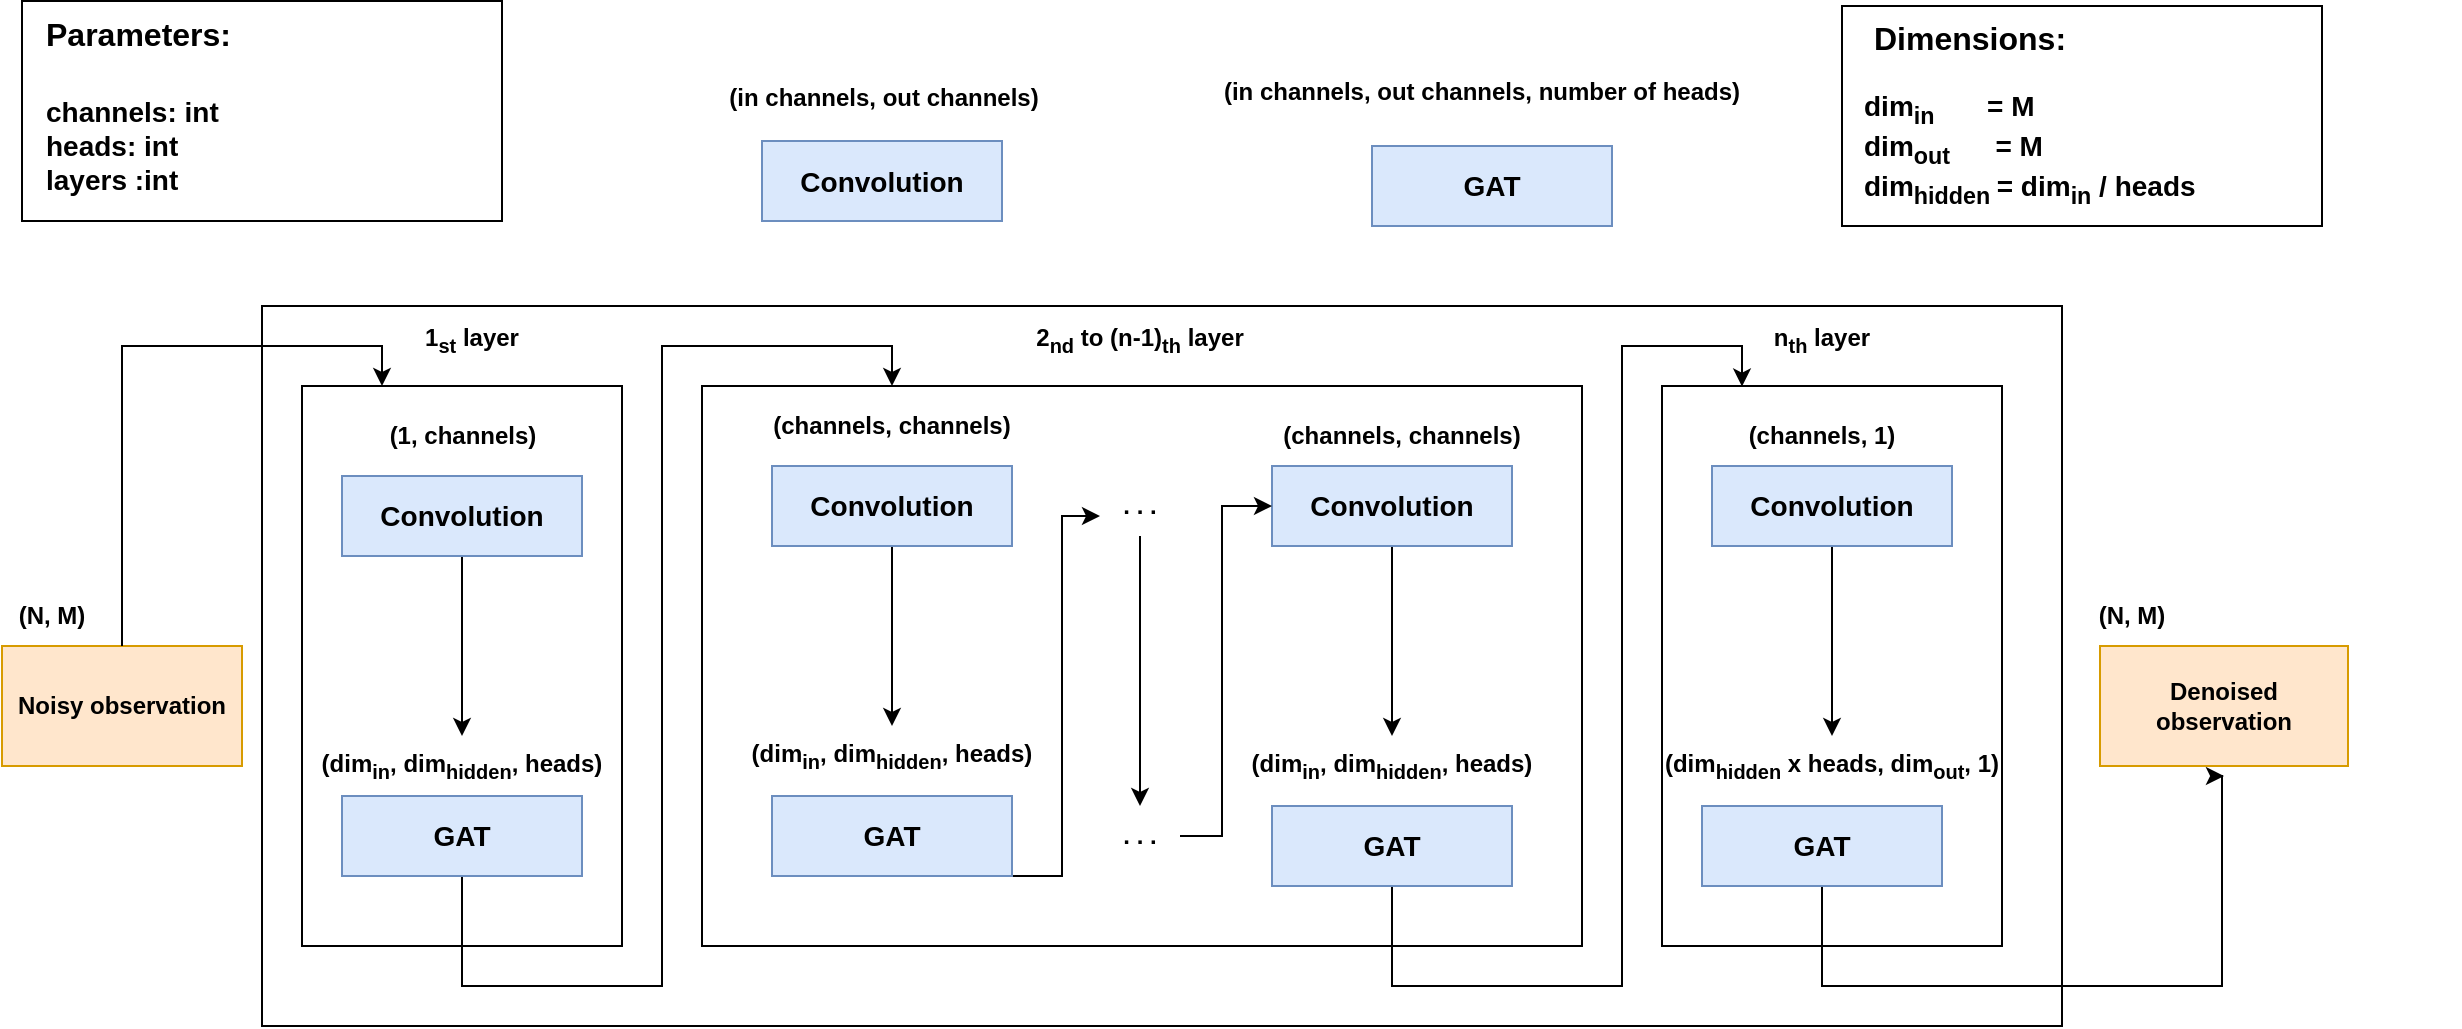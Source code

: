 <mxfile version="19.0.3" type="device"><diagram id="8o4IQU8atgozhpI6FhKl" name="Seite-1"><mxGraphModel dx="2062" dy="1225" grid="1" gridSize="10" guides="1" tooltips="1" connect="1" arrows="1" fold="1" page="1" pageScale="1" pageWidth="827" pageHeight="1169" math="0" shadow="0"><root><mxCell id="0"/><mxCell id="1" parent="0"/><mxCell id="Wvv0bufDl9MSIbwtCYLC-3" value="" style="rounded=0;whiteSpace=wrap;html=1;fillColor=none;fontStyle=1" parent="1" vertex="1"><mxGeometry x="260" y="320" width="900" height="360" as="geometry"/></mxCell><mxCell id="Wvv0bufDl9MSIbwtCYLC-25" value="" style="rounded=0;whiteSpace=wrap;html=1;fillColor=none;fontStyle=1" parent="1" vertex="1"><mxGeometry x="480" y="360" width="440" height="280" as="geometry"/></mxCell><mxCell id="ZvnGP3tSoHC25B4aRqv1-1" value="" style="rounded=0;whiteSpace=wrap;html=1;fontSize=14;align=left;fontStyle=1" vertex="1" parent="1"><mxGeometry x="1050" y="170" width="240" height="110" as="geometry"/></mxCell><mxCell id="Wvv0bufDl9MSIbwtCYLC-1" value="" style="rounded=0;whiteSpace=wrap;html=1;fillColor=none;fontStyle=1" parent="1" vertex="1"><mxGeometry x="280" y="360" width="160" height="280" as="geometry"/></mxCell><mxCell id="Wvv0bufDl9MSIbwtCYLC-5" value="Noisy observation" style="rounded=0;whiteSpace=wrap;html=1;fillColor=#ffe6cc;strokeColor=#d79b00;fontStyle=1" parent="1" vertex="1"><mxGeometry x="130" y="490" width="120" height="60" as="geometry"/></mxCell><mxCell id="Wvv0bufDl9MSIbwtCYLC-10" value="" style="endArrow=classic;html=1;rounded=0;fontStyle=1" parent="1" source="Wvv0bufDl9MSIbwtCYLC-5" edge="1"><mxGeometry width="50" height="50" relative="1" as="geometry"><mxPoint x="560" y="550" as="sourcePoint"/><mxPoint x="320" y="360" as="targetPoint"/><Array as="points"><mxPoint x="190" y="340"/><mxPoint x="320" y="340"/></Array></mxGeometry></mxCell><mxCell id="Wvv0bufDl9MSIbwtCYLC-14" value="&lt;font style=&quot;font-size: 12px;&quot;&gt;&lt;span&gt;1&lt;sub&gt;st&lt;/sub&gt; layer&lt;/span&gt;&lt;/font&gt;" style="text;html=1;strokeColor=none;fillColor=none;align=center;verticalAlign=middle;whiteSpace=wrap;rounded=0;fontSize=16;fontStyle=1" parent="1" vertex="1"><mxGeometry x="335" y="320" width="60" height="30" as="geometry"/></mxCell><mxCell id="Wvv0bufDl9MSIbwtCYLC-26" value="&lt;font style=&quot;font-size: 12px;&quot;&gt;&lt;span&gt;2&lt;sub&gt;nd&lt;/sub&gt;&amp;nbsp;to (n-1)&lt;sub&gt;th&lt;/sub&gt; layer&lt;/span&gt;&lt;/font&gt;" style="text;html=1;strokeColor=none;fillColor=none;align=center;verticalAlign=middle;whiteSpace=wrap;rounded=0;fontSize=16;fontStyle=1" parent="1" vertex="1"><mxGeometry x="644" y="320" width="110" height="30" as="geometry"/></mxCell><mxCell id="Wvv0bufDl9MSIbwtCYLC-28" value="&lt;font style=&quot;font-size: 12px;&quot;&gt;&lt;span&gt;n&lt;sub&gt;th&lt;/sub&gt; layer&lt;/span&gt;&lt;/font&gt;" style="text;html=1;strokeColor=none;fillColor=none;align=center;verticalAlign=middle;whiteSpace=wrap;rounded=0;fontSize=16;fontStyle=1" parent="1" vertex="1"><mxGeometry x="1010" y="320" width="60" height="30" as="geometry"/></mxCell><mxCell id="Wvv0bufDl9MSIbwtCYLC-29" value="(1, channels)" style="text;html=1;strokeColor=none;fillColor=none;align=center;verticalAlign=middle;whiteSpace=wrap;rounded=0;fontStyle=1" parent="1" vertex="1"><mxGeometry x="308" y="370" width="105" height="30" as="geometry"/></mxCell><mxCell id="bRcNRSETIaI-KsjDQm5--48" value="" style="edgeStyle=orthogonalEdgeStyle;rounded=0;orthogonalLoop=1;jettySize=auto;html=1;fontSize=16;fontStyle=1" parent="1" source="Wvv0bufDl9MSIbwtCYLC-6" target="bRcNRSETIaI-KsjDQm5--40" edge="1"><mxGeometry relative="1" as="geometry"/></mxCell><mxCell id="Wvv0bufDl9MSIbwtCYLC-6" value="Convolution" style="rounded=0;whiteSpace=wrap;html=1;fillColor=#dae8fc;strokeColor=#6c8ebf;fontStyle=1;fontSize=14;verticalAlign=middle;" parent="1" vertex="1"><mxGeometry x="300" y="405" width="120" height="40" as="geometry"/></mxCell><mxCell id="bRcNRSETIaI-KsjDQm5--11" value="" style="rounded=0;whiteSpace=wrap;html=1;fontSize=14;align=left;fontStyle=1" parent="1" vertex="1"><mxGeometry x="140" y="167.5" width="240" height="110" as="geometry"/></mxCell><mxCell id="bRcNRSETIaI-KsjDQm5--12" value="&lt;span style=&quot;color: rgb(0, 0, 0); font-family: Helvetica; font-size: 16px; font-style: normal; font-variant-ligatures: normal; font-variant-caps: normal; letter-spacing: normal; orphans: 2; text-align: left; text-indent: 0px; text-transform: none; widows: 2; word-spacing: 0px; -webkit-text-stroke-width: 0px; text-decoration-thickness: initial; text-decoration-style: initial; text-decoration-color: initial; float: none; display: inline !important; background-color: rgb(255, 255, 255);&quot;&gt;Parameters:&lt;/span&gt;" style="text;whiteSpace=wrap;html=1;fontSize=16;fontStyle=1" parent="1" vertex="1"><mxGeometry x="150" y="167.5" width="180" height="30" as="geometry"/></mxCell><mxCell id="bRcNRSETIaI-KsjDQm5--13" value="channels: &lt;span&gt;int&lt;/span&gt;&lt;br&gt;heads: &lt;span&gt;int&lt;/span&gt;&lt;br&gt;layers :&lt;span&gt;int&lt;br&gt;&lt;br&gt;&lt;/span&gt;" style="text;whiteSpace=wrap;html=1;fontSize=14;fontStyle=1" parent="1" vertex="1"><mxGeometry x="150" y="207.5" width="200" height="60" as="geometry"/></mxCell><mxCell id="bRcNRSETIaI-KsjDQm5--15" value="&lt;span style=&quot;color: rgb(0, 0, 0); font-family: Helvetica; font-size: 16px; font-style: normal; font-variant-ligatures: normal; font-variant-caps: normal; letter-spacing: normal; orphans: 2; text-align: left; text-indent: 0px; text-transform: none; widows: 2; word-spacing: 0px; -webkit-text-stroke-width: 0px; text-decoration-thickness: initial; text-decoration-style: initial; text-decoration-color: initial; float: none; display: inline !important; background-color: rgb(255, 255, 255);&quot;&gt;Dimensions:&lt;/span&gt;" style="text;whiteSpace=wrap;html=1;fontSize=16;fontStyle=1" parent="1" vertex="1"><mxGeometry x="1064" y="170" width="180" height="30" as="geometry"/></mxCell><mxCell id="bRcNRSETIaI-KsjDQm5--16" value="&lt;span style=&quot;background-color: rgb(255, 255, 255);&quot;&gt;&lt;span style=&quot;color: rgb(0, 0, 0); font-family: Helvetica; font-size: 14px; font-style: normal; font-variant-ligatures: normal; font-variant-caps: normal; letter-spacing: normal; orphans: 2; text-align: left; text-indent: 0px; text-transform: none; widows: 2; word-spacing: 0px; -webkit-text-stroke-width: 0px; text-decoration-thickness: initial; text-decoration-style: initial; text-decoration-color: initial; float: none; display: inline !important;&quot;&gt;dim&lt;sub style=&quot;&quot;&gt;in&lt;span style=&quot;white-space: pre;&quot;&gt;&#9;&lt;/span&gt;&amp;nbsp; &amp;nbsp;&lt;/sub&gt;= M&lt;/span&gt;&lt;br style=&quot;color: rgb(0, 0, 0); font-family: Helvetica; font-size: 14px; font-style: normal; font-variant-ligatures: normal; font-variant-caps: normal; letter-spacing: normal; orphans: 2; text-align: left; text-indent: 0px; text-transform: none; widows: 2; word-spacing: 0px; -webkit-text-stroke-width: 0px; text-decoration-thickness: initial; text-decoration-style: initial; text-decoration-color: initial;&quot;&gt;&lt;span style=&quot;color: rgb(0, 0, 0); font-family: Helvetica; font-size: 14px; font-style: normal; font-variant-ligatures: normal; font-variant-caps: normal; letter-spacing: normal; orphans: 2; text-align: left; text-indent: 0px; text-transform: none; widows: 2; word-spacing: 0px; -webkit-text-stroke-width: 0px; text-decoration-thickness: initial; text-decoration-style: initial; text-decoration-color: initial; float: none; display: inline !important;&quot;&gt;dim&lt;sub&gt;out&amp;nbsp; &amp;nbsp; &amp;nbsp; &amp;nbsp;&lt;/sub&gt;= M&lt;/span&gt;&lt;br style=&quot;color: rgb(0, 0, 0); font-family: Helvetica; font-size: 14px; font-style: normal; font-variant-ligatures: normal; font-variant-caps: normal; letter-spacing: normal; orphans: 2; text-align: left; text-indent: 0px; text-transform: none; widows: 2; word-spacing: 0px; -webkit-text-stroke-width: 0px; text-decoration-thickness: initial; text-decoration-style: initial; text-decoration-color: initial;&quot;&gt;&lt;/span&gt;&lt;span style=&quot;color: rgb(0, 0, 0); font-family: Helvetica; font-size: 14px; font-style: normal; font-variant-ligatures: normal; font-variant-caps: normal; letter-spacing: normal; orphans: 2; text-align: left; text-indent: 0px; text-transform: none; widows: 2; word-spacing: 0px; -webkit-text-stroke-width: 0px; text-decoration-thickness: initial; text-decoration-style: initial; text-decoration-color: initial; float: none; display: inline !important;&quot;&gt;&lt;span style=&quot;background-color: rgb(255, 255, 255);&quot;&gt;dim&lt;sub style=&quot;&quot;&gt;hidden&amp;nbsp;&lt;/sub&gt;= dim&lt;sub style=&quot;&quot;&gt;in&lt;/sub&gt; / heads&lt;br&gt;&lt;/span&gt;&lt;br&gt;&lt;/span&gt;" style="text;whiteSpace=wrap;html=1;fontSize=14;fillColor=none;fontStyle=1" parent="1" vertex="1"><mxGeometry x="1059" y="205" width="300" height="70" as="geometry"/></mxCell><mxCell id="bRcNRSETIaI-KsjDQm5--66" value="" style="edgeStyle=orthogonalEdgeStyle;rounded=0;orthogonalLoop=1;jettySize=auto;html=1;fontSize=12;fontStyle=1;" parent="1" source="bRcNRSETIaI-KsjDQm5--20" edge="1"><mxGeometry relative="1" as="geometry"><Array as="points"><mxPoint x="360" y="660"/><mxPoint x="460" y="660"/><mxPoint x="460" y="340"/><mxPoint x="575" y="340"/></Array><mxPoint x="575" y="360" as="targetPoint"/></mxGeometry></mxCell><mxCell id="bRcNRSETIaI-KsjDQm5--20" value="GAT" style="rounded=0;whiteSpace=wrap;html=1;fillColor=#dae8fc;strokeColor=#6c8ebf;fontStyle=1;fontSize=14;" parent="1" vertex="1"><mxGeometry x="300" y="565" width="120" height="40" as="geometry"/></mxCell><mxCell id="bRcNRSETIaI-KsjDQm5--63" value="" style="edgeStyle=orthogonalEdgeStyle;rounded=0;orthogonalLoop=1;jettySize=auto;html=1;fontSize=12;fontStyle=1" parent="1" source="bRcNRSETIaI-KsjDQm5--21" target="bRcNRSETIaI-KsjDQm5--44" edge="1"><mxGeometry relative="1" as="geometry"/></mxCell><mxCell id="bRcNRSETIaI-KsjDQm5--21" value="Convolution" style="rounded=0;whiteSpace=wrap;html=1;fillColor=#dae8fc;strokeColor=#6c8ebf;fontStyle=1;fontSize=14;verticalAlign=middle;" parent="1" vertex="1"><mxGeometry x="515" y="400" width="120" height="40" as="geometry"/></mxCell><mxCell id="bRcNRSETIaI-KsjDQm5--30" value="" style="rounded=0;whiteSpace=wrap;html=1;fillColor=none;fontStyle=1" parent="1" vertex="1"><mxGeometry x="960" y="360" width="170" height="280" as="geometry"/></mxCell><mxCell id="bRcNRSETIaI-KsjDQm5--37" value="(channels, channels)" style="text;html=1;strokeColor=none;fillColor=none;align=center;verticalAlign=middle;whiteSpace=wrap;rounded=0;fontStyle=1" parent="1" vertex="1"><mxGeometry x="480" y="365" width="190" height="30" as="geometry"/></mxCell><mxCell id="bRcNRSETIaI-KsjDQm5--39" value="(channels, channels)" style="text;html=1;strokeColor=none;fillColor=none;align=center;verticalAlign=middle;whiteSpace=wrap;rounded=0;fontStyle=1" parent="1" vertex="1"><mxGeometry x="735" y="370" width="190" height="30" as="geometry"/></mxCell><mxCell id="bRcNRSETIaI-KsjDQm5--40" value="(dim&lt;sub&gt;in&lt;/sub&gt;, dim&lt;sub&gt;hidden&lt;/sub&gt;, heads)" style="text;html=1;strokeColor=none;fillColor=none;align=center;verticalAlign=middle;whiteSpace=wrap;rounded=0;fontStyle=1" parent="1" vertex="1"><mxGeometry x="265" y="535" width="190" height="30" as="geometry"/></mxCell><mxCell id="bRcNRSETIaI-KsjDQm5--42" value="(dim&lt;sub&gt;hidden&lt;/sub&gt; x heads, dim&lt;sub&gt;out&lt;/sub&gt;, 1)" style="text;html=1;strokeColor=none;fillColor=none;align=center;verticalAlign=middle;whiteSpace=wrap;rounded=0;fontSize=12;fontStyle=1" parent="1" vertex="1"><mxGeometry x="940" y="535" width="210" height="30" as="geometry"/></mxCell><mxCell id="bRcNRSETIaI-KsjDQm5--44" value="(dim&lt;sub&gt;in&lt;/sub&gt;, dim&lt;sub&gt;hidden&lt;/sub&gt;, heads)" style="text;html=1;strokeColor=none;fillColor=none;align=center;verticalAlign=middle;whiteSpace=wrap;rounded=0;fontStyle=1" parent="1" vertex="1"><mxGeometry x="480" y="530" width="190" height="30" as="geometry"/></mxCell><mxCell id="bRcNRSETIaI-KsjDQm5--45" value="(channels, 1)" style="text;html=1;strokeColor=none;fillColor=none;align=center;verticalAlign=middle;whiteSpace=wrap;rounded=0;fontStyle=1" parent="1" vertex="1"><mxGeometry x="945" y="370" width="190" height="30" as="geometry"/></mxCell><mxCell id="bRcNRSETIaI-KsjDQm5--46" value="(dim&lt;sub&gt;in&lt;/sub&gt;, dim&lt;sub&gt;hidden&lt;/sub&gt;, heads)" style="text;html=1;strokeColor=none;fillColor=none;align=center;verticalAlign=middle;whiteSpace=wrap;rounded=0;fontStyle=1" parent="1" vertex="1"><mxGeometry x="730" y="535" width="190" height="30" as="geometry"/></mxCell><mxCell id="bRcNRSETIaI-KsjDQm5--69" value="" style="edgeStyle=orthogonalEdgeStyle;rounded=0;orthogonalLoop=1;jettySize=auto;html=1;fontSize=12;exitX=0.5;exitY=1;exitDx=0;exitDy=0;fontStyle=1;" parent="1" source="bRcNRSETIaI-KsjDQm5--57" target="bRcNRSETIaI-KsjDQm5--67" edge="1"><mxGeometry relative="1" as="geometry"><Array as="points"><mxPoint x="660" y="605"/><mxPoint x="660" y="425"/></Array></mxGeometry></mxCell><mxCell id="bRcNRSETIaI-KsjDQm5--57" value="GAT" style="rounded=0;whiteSpace=wrap;html=1;fillColor=#dae8fc;strokeColor=#6c8ebf;fontStyle=1;fontSize=14;" parent="1" vertex="1"><mxGeometry x="515" y="565" width="120" height="40" as="geometry"/></mxCell><mxCell id="bRcNRSETIaI-KsjDQm5--64" value="" style="edgeStyle=orthogonalEdgeStyle;rounded=0;orthogonalLoop=1;jettySize=auto;html=1;fontSize=12;fontStyle=1" parent="1" source="bRcNRSETIaI-KsjDQm5--58" target="bRcNRSETIaI-KsjDQm5--46" edge="1"><mxGeometry relative="1" as="geometry"/></mxCell><mxCell id="bRcNRSETIaI-KsjDQm5--58" value="Convolution" style="rounded=0;whiteSpace=wrap;html=1;fillColor=#dae8fc;strokeColor=#6c8ebf;fontStyle=1;fontSize=14;verticalAlign=middle;" parent="1" vertex="1"><mxGeometry x="765" y="400" width="120" height="40" as="geometry"/></mxCell><mxCell id="bRcNRSETIaI-KsjDQm5--75" value="" style="edgeStyle=orthogonalEdgeStyle;rounded=0;orthogonalLoop=1;jettySize=auto;html=1;fontSize=12;fontStyle=1;entryX=0.239;entryY=0.001;entryDx=0;entryDy=0;entryPerimeter=0;" parent="1" source="bRcNRSETIaI-KsjDQm5--60" edge="1" target="bRcNRSETIaI-KsjDQm5--30"><mxGeometry relative="1" as="geometry"><mxPoint x="1270" y="360" as="targetPoint"/><Array as="points"><mxPoint x="825" y="660"/><mxPoint x="940" y="660"/><mxPoint x="940" y="340"/><mxPoint x="1000" y="340"/><mxPoint x="1000" y="360"/></Array></mxGeometry></mxCell><mxCell id="bRcNRSETIaI-KsjDQm5--60" value="GAT" style="rounded=0;whiteSpace=wrap;html=1;fillColor=#dae8fc;strokeColor=#6c8ebf;fontStyle=1;fontSize=14;" parent="1" vertex="1"><mxGeometry x="765" y="570" width="120" height="40" as="geometry"/></mxCell><mxCell id="bRcNRSETIaI-KsjDQm5--76" value="" style="edgeStyle=orthogonalEdgeStyle;rounded=0;orthogonalLoop=1;jettySize=auto;html=1;fontSize=12;fontStyle=1" parent="1" source="bRcNRSETIaI-KsjDQm5--61" target="bRcNRSETIaI-KsjDQm5--42" edge="1"><mxGeometry relative="1" as="geometry"/></mxCell><mxCell id="bRcNRSETIaI-KsjDQm5--61" value="Convolution" style="rounded=0;whiteSpace=wrap;html=1;fillColor=#dae8fc;strokeColor=#6c8ebf;fontStyle=1;fontSize=14;verticalAlign=middle;" parent="1" vertex="1"><mxGeometry x="985" y="400" width="120" height="40" as="geometry"/></mxCell><mxCell id="bRcNRSETIaI-KsjDQm5--79" value="" style="edgeStyle=orthogonalEdgeStyle;rounded=0;orthogonalLoop=1;jettySize=auto;html=1;fontSize=12;fontStyle=1" parent="1" source="bRcNRSETIaI-KsjDQm5--62" target="bRcNRSETIaI-KsjDQm5--78" edge="1"><mxGeometry relative="1" as="geometry"><Array as="points"><mxPoint x="1040" y="660"/><mxPoint x="1240" y="660"/></Array></mxGeometry></mxCell><mxCell id="bRcNRSETIaI-KsjDQm5--62" value="GAT" style="rounded=0;whiteSpace=wrap;html=1;fillColor=#dae8fc;strokeColor=#6c8ebf;fontStyle=1;fontSize=14;" parent="1" vertex="1"><mxGeometry x="980" y="570" width="120" height="40" as="geometry"/></mxCell><mxCell id="bRcNRSETIaI-KsjDQm5--65" value="" style="shape=waypoint;sketch=0;size=6;pointerEvents=1;points=[];fillColor=none;resizable=0;rotatable=0;perimeter=centerPerimeter;snapToPoint=1;fontSize=14;strokeColor=none;rounded=0;fontStyle=1;" parent="1" vertex="1"><mxGeometry x="690" y="340" width="40" height="40" as="geometry"/></mxCell><mxCell id="bRcNRSETIaI-KsjDQm5--72" value="" style="edgeStyle=orthogonalEdgeStyle;rounded=0;orthogonalLoop=1;jettySize=auto;html=1;fontSize=12;fontStyle=1" parent="1" source="bRcNRSETIaI-KsjDQm5--67" target="bRcNRSETIaI-KsjDQm5--71" edge="1"><mxGeometry relative="1" as="geometry"/></mxCell><mxCell id="bRcNRSETIaI-KsjDQm5--67" value="&lt;span&gt;. . .&lt;/span&gt;" style="text;html=1;strokeColor=none;fillColor=none;align=center;verticalAlign=middle;whiteSpace=wrap;rounded=0;fontSize=12;fontStyle=1" parent="1" vertex="1"><mxGeometry x="679" y="405" width="40" height="30" as="geometry"/></mxCell><mxCell id="bRcNRSETIaI-KsjDQm5--73" value="" style="edgeStyle=orthogonalEdgeStyle;rounded=0;orthogonalLoop=1;jettySize=auto;html=1;fontSize=12;entryX=0;entryY=0.5;entryDx=0;entryDy=0;fontStyle=1" parent="1" source="bRcNRSETIaI-KsjDQm5--71" target="bRcNRSETIaI-KsjDQm5--58" edge="1"><mxGeometry relative="1" as="geometry"><Array as="points"><mxPoint x="740" y="585"/><mxPoint x="740" y="420"/></Array></mxGeometry></mxCell><mxCell id="bRcNRSETIaI-KsjDQm5--71" value="&lt;span&gt;. . .&lt;/span&gt;" style="text;html=1;strokeColor=none;fillColor=none;align=center;verticalAlign=middle;whiteSpace=wrap;rounded=0;fontSize=12;fontStyle=1" parent="1" vertex="1"><mxGeometry x="679" y="570" width="40" height="30" as="geometry"/></mxCell><mxCell id="bRcNRSETIaI-KsjDQm5--74" value="" style="shape=waypoint;sketch=0;size=6;pointerEvents=1;points=[];fillColor=none;resizable=0;rotatable=0;perimeter=centerPerimeter;snapToPoint=1;fontSize=14;strokeColor=none;rounded=0;fontStyle=1;" parent="1" vertex="1"><mxGeometry x="1000" y="340" width="40" height="40" as="geometry"/></mxCell><mxCell id="bRcNRSETIaI-KsjDQm5--77" value="Denoised &lt;br&gt;observation" style="rounded=0;whiteSpace=wrap;html=1;fillColor=#ffe6cc;strokeColor=#d79b00;fontStyle=1" parent="1" vertex="1"><mxGeometry x="1179" y="490" width="124" height="60" as="geometry"/></mxCell><mxCell id="bRcNRSETIaI-KsjDQm5--78" value="" style="shape=waypoint;sketch=0;size=6;pointerEvents=1;points=[];fillColor=none;resizable=0;rotatable=0;perimeter=centerPerimeter;snapToPoint=1;fontSize=14;strokeColor=none;rounded=0;fontStyle=1;" parent="1" vertex="1"><mxGeometry x="1221" y="535" width="40" height="40" as="geometry"/></mxCell><mxCell id="uYoacwrwnY_f0TcASJvF-1" value="(N, M)" style="text;html=1;strokeColor=none;fillColor=none;align=center;verticalAlign=middle;whiteSpace=wrap;rounded=0;fontStyle=1" parent="1" vertex="1"><mxGeometry x="130" y="460" width="50" height="30" as="geometry"/></mxCell><mxCell id="uYoacwrwnY_f0TcASJvF-4" value="(N, M)" style="text;html=1;strokeColor=none;fillColor=none;align=center;verticalAlign=middle;whiteSpace=wrap;rounded=0;fontStyle=1" parent="1" vertex="1"><mxGeometry x="1170" y="460" width="50" height="30" as="geometry"/></mxCell><mxCell id="uYoacwrwnY_f0TcASJvF-5" value="(in channels, out channels)" style="text;html=1;strokeColor=none;fillColor=none;align=center;verticalAlign=middle;whiteSpace=wrap;rounded=0;fontStyle=1" parent="1" vertex="1"><mxGeometry x="480" y="201.25" width="182" height="30" as="geometry"/></mxCell><mxCell id="uYoacwrwnY_f0TcASJvF-6" value="Convolution" style="rounded=0;whiteSpace=wrap;html=1;fillColor=#dae8fc;strokeColor=#6c8ebf;fontStyle=1;fontSize=14;verticalAlign=middle;" parent="1" vertex="1"><mxGeometry x="510" y="237.5" width="120" height="40" as="geometry"/></mxCell><mxCell id="uYoacwrwnY_f0TcASJvF-7" value="GAT" style="rounded=0;whiteSpace=wrap;html=1;fillColor=#dae8fc;strokeColor=#6c8ebf;fontStyle=1;fontSize=14;" parent="1" vertex="1"><mxGeometry x="815" y="240" width="120" height="40" as="geometry"/></mxCell><mxCell id="uYoacwrwnY_f0TcASJvF-8" value="(in channels, out channels, number of heads)" style="text;html=1;strokeColor=none;fillColor=none;align=center;verticalAlign=middle;whiteSpace=wrap;rounded=0;fontStyle=1" parent="1" vertex="1"><mxGeometry x="730" y="197.5" width="280" height="30" as="geometry"/></mxCell></root></mxGraphModel></diagram></mxfile>